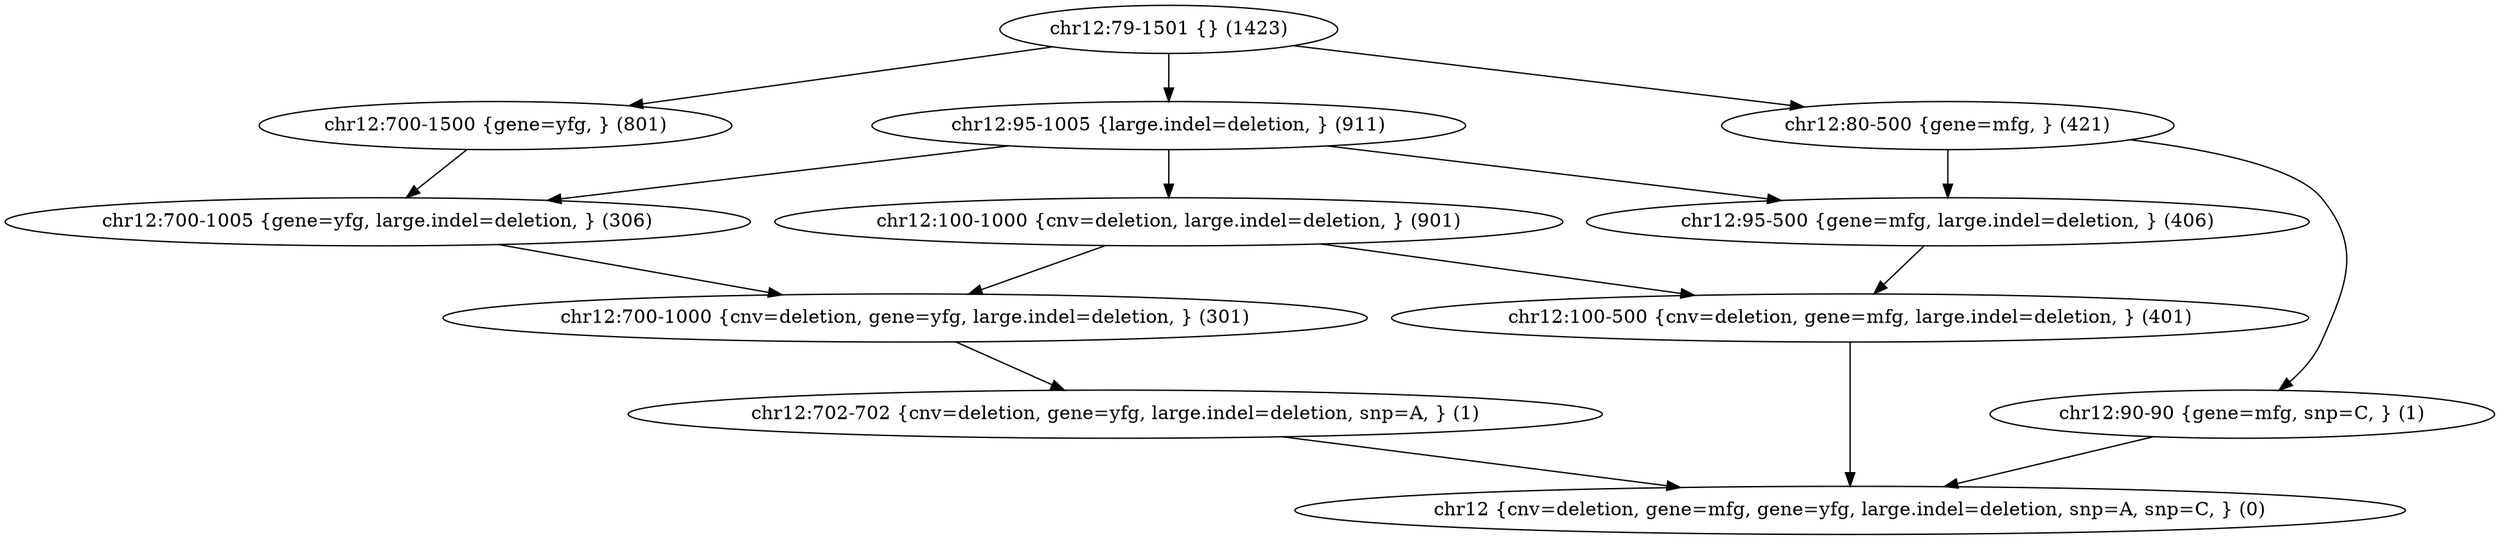 digraph G {
"chr12:100-1000 {cnv=deletion, large.indel=deletion, } (901)" -> "chr12:100-500 {cnv=deletion, gene=mfg, large.indel=deletion, } (401)"
"chr12:100-1000 {cnv=deletion, large.indel=deletion, } (901)" -> "chr12:700-1000 {cnv=deletion, gene=yfg, large.indel=deletion, } (301)"
"chr12:95-1005 {large.indel=deletion, } (911)" -> "chr12:100-1000 {cnv=deletion, large.indel=deletion, } (901)"
"chr12:95-1005 {large.indel=deletion, } (911)" -> "chr12:95-500 {gene=mfg, large.indel=deletion, } (406)"
"chr12:95-1005 {large.indel=deletion, } (911)" -> "chr12:700-1005 {gene=yfg, large.indel=deletion, } (306)"
"chr12:100-500 {cnv=deletion, gene=mfg, large.indel=deletion, } (401)" -> "chr12 {cnv=deletion, gene=mfg, gene=yfg, large.indel=deletion, snp=A, snp=C, } (0)"
"chr12:95-500 {gene=mfg, large.indel=deletion, } (406)" -> "chr12:100-500 {cnv=deletion, gene=mfg, large.indel=deletion, } (401)"
"chr12:90-90 {gene=mfg, snp=C, } (1)" -> "chr12 {cnv=deletion, gene=mfg, gene=yfg, large.indel=deletion, snp=A, snp=C, } (0)"
"chr12:80-500 {gene=mfg, } (421)" -> "chr12:95-500 {gene=mfg, large.indel=deletion, } (406)"
"chr12:80-500 {gene=mfg, } (421)" -> "chr12:90-90 {gene=mfg, snp=C, } (1)"
"chr12:702-702 {cnv=deletion, gene=yfg, large.indel=deletion, snp=A, } (1)" -> "chr12 {cnv=deletion, gene=mfg, gene=yfg, large.indel=deletion, snp=A, snp=C, } (0)"
"chr12:700-1000 {cnv=deletion, gene=yfg, large.indel=deletion, } (301)" -> "chr12:702-702 {cnv=deletion, gene=yfg, large.indel=deletion, snp=A, } (1)"
"chr12:700-1005 {gene=yfg, large.indel=deletion, } (306)" -> "chr12:700-1000 {cnv=deletion, gene=yfg, large.indel=deletion, } (301)"
"chr12:700-1500 {gene=yfg, } (801)" -> "chr12:700-1005 {gene=yfg, large.indel=deletion, } (306)"
"chr12:79-1501 {} (1423)" -> "chr12:95-1005 {large.indel=deletion, } (911)"
"chr12:79-1501 {} (1423)" -> "chr12:80-500 {gene=mfg, } (421)"
"chr12:79-1501 {} (1423)" -> "chr12:700-1500 {gene=yfg, } (801)"
}
